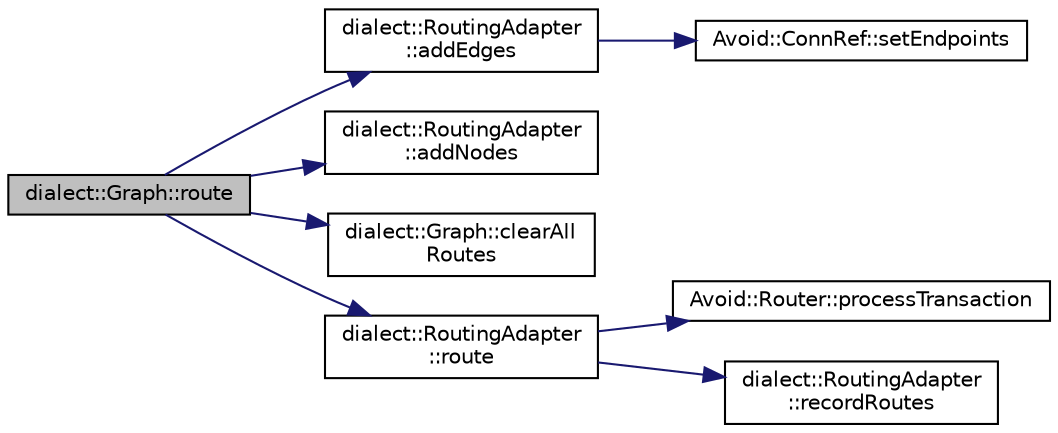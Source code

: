 digraph "dialect::Graph::route"
{
  edge [fontname="Helvetica",fontsize="10",labelfontname="Helvetica",labelfontsize="10"];
  node [fontname="Helvetica",fontsize="10",shape=record];
  rankdir="LR";
  Node148 [label="dialect::Graph::route",height=0.2,width=0.4,color="black", fillcolor="grey75", style="filled", fontcolor="black"];
  Node148 -> Node149 [color="midnightblue",fontsize="10",style="solid",fontname="Helvetica"];
  Node149 [label="dialect::RoutingAdapter\l::addEdges",height=0.2,width=0.4,color="black", fillcolor="white", style="filled",URL="$structdialect_1_1RoutingAdapter.html#a3ff650be16cbf63866b156c6e9e86109",tooltip="Add edges. "];
  Node149 -> Node150 [color="midnightblue",fontsize="10",style="solid",fontname="Helvetica"];
  Node150 [label="Avoid::ConnRef::setEndpoints",height=0.2,width=0.4,color="black", fillcolor="white", style="filled",URL="$classAvoid_1_1ConnRef.html#ae66e8c90dc191951fc0f64acc4c06d7c",tooltip="Sets both a new source and destination endpoint for this connector. "];
  Node148 -> Node151 [color="midnightblue",fontsize="10",style="solid",fontname="Helvetica"];
  Node151 [label="dialect::RoutingAdapter\l::addNodes",height=0.2,width=0.4,color="black", fillcolor="white", style="filled",URL="$structdialect_1_1RoutingAdapter.html#a566abf3aa1563c245f6c3448c145f966",tooltip="Add nodes. "];
  Node148 -> Node152 [color="midnightblue",fontsize="10",style="solid",fontname="Helvetica"];
  Node152 [label="dialect::Graph::clearAll\lRoutes",height=0.2,width=0.4,color="black", fillcolor="white", style="filled",URL="$classdialect_1_1Graph.html#ae3f0d0c395e0a15abf44b78a2bd42c25",tooltip="Clear all Edge routes. "];
  Node148 -> Node153 [color="midnightblue",fontsize="10",style="solid",fontname="Helvetica"];
  Node153 [label="dialect::RoutingAdapter\l::route",height=0.2,width=0.4,color="black", fillcolor="white", style="filled",URL="$structdialect_1_1RoutingAdapter.html#a017c2b77ed6ad722dc6e18435969a58b",tooltip="Do the routing. "];
  Node153 -> Node154 [color="midnightblue",fontsize="10",style="solid",fontname="Helvetica"];
  Node154 [label="Avoid::Router::processTransaction",height=0.2,width=0.4,color="black", fillcolor="white", style="filled",URL="$classAvoid_1_1Router.html#ac4497126d8d4c76a122af565260941fc",tooltip="Finishes the current transaction and processes all the queued object changes efficiently. "];
  Node153 -> Node155 [color="midnightblue",fontsize="10",style="solid",fontname="Helvetica"];
  Node155 [label="dialect::RoutingAdapter\l::recordRoutes",height=0.2,width=0.4,color="black", fillcolor="white", style="filled",URL="$structdialect_1_1RoutingAdapter.html#a72d4d8abc45334d96c84e6cfba985ffe",tooltip="Record the routes in the Edges. "];
}
